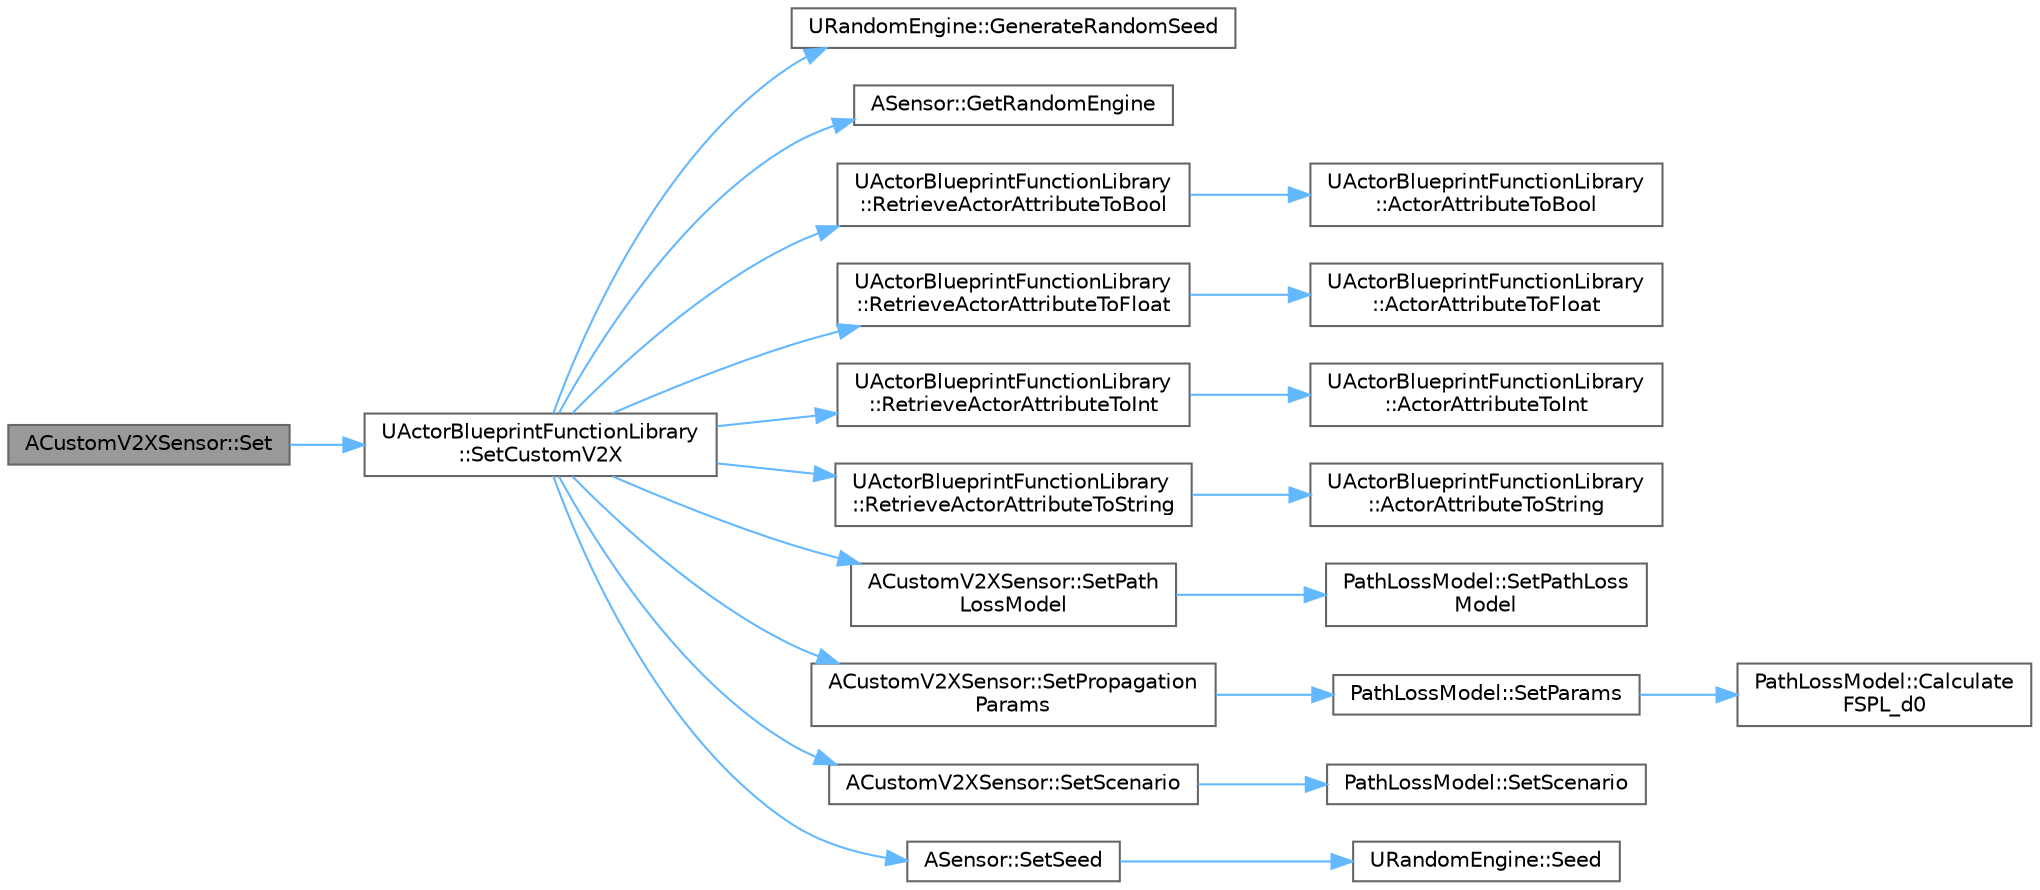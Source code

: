 digraph "ACustomV2XSensor::Set"
{
 // INTERACTIVE_SVG=YES
 // LATEX_PDF_SIZE
  bgcolor="transparent";
  edge [fontname=Helvetica,fontsize=10,labelfontname=Helvetica,labelfontsize=10];
  node [fontname=Helvetica,fontsize=10,shape=box,height=0.2,width=0.4];
  rankdir="LR";
  Node1 [id="Node000001",label="ACustomV2XSensor::Set",height=0.2,width=0.4,color="gray40", fillcolor="grey60", style="filled", fontcolor="black",tooltip=" "];
  Node1 -> Node2 [id="edge1_Node000001_Node000002",color="steelblue1",style="solid",tooltip=" "];
  Node2 [id="Node000002",label="UActorBlueprintFunctionLibrary\l::SetCustomV2X",height=0.2,width=0.4,color="grey40", fillcolor="white", style="filled",URL="$dd/da3/classUActorBlueprintFunctionLibrary.html#ac5ef7e7573d6e6798475a6e497458a11",tooltip=" "];
  Node2 -> Node3 [id="edge2_Node000002_Node000003",color="steelblue1",style="solid",tooltip=" "];
  Node3 [id="Node000003",label="URandomEngine::GenerateRandomSeed",height=0.2,width=0.4,color="grey40", fillcolor="white", style="filled",URL="$d2/d4b/classURandomEngine.html#ab2bf91a8e68643308ee2c4fbd638c4ce",tooltip="Generate a non-deterministic random seed."];
  Node2 -> Node4 [id="edge3_Node000002_Node000004",color="steelblue1",style="solid",tooltip=" "];
  Node4 [id="Node000004",label="ASensor::GetRandomEngine",height=0.2,width=0.4,color="grey40", fillcolor="white", style="filled",URL="$d3/d01/classASensor.html#abcb906d38dd041714fa0181fa8a65e58",tooltip=" "];
  Node2 -> Node5 [id="edge4_Node000002_Node000005",color="steelblue1",style="solid",tooltip=" "];
  Node5 [id="Node000005",label="UActorBlueprintFunctionLibrary\l::RetrieveActorAttributeToBool",height=0.2,width=0.4,color="grey40", fillcolor="white", style="filled",URL="$dd/da3/classUActorBlueprintFunctionLibrary.html#ae7e9b8e2c941f8665b7130e0f7f9844c",tooltip=" "];
  Node5 -> Node6 [id="edge5_Node000005_Node000006",color="steelblue1",style="solid",tooltip=" "];
  Node6 [id="Node000006",label="UActorBlueprintFunctionLibrary\l::ActorAttributeToBool",height=0.2,width=0.4,color="grey40", fillcolor="white", style="filled",URL="$dd/da3/classUActorBlueprintFunctionLibrary.html#a00e042d3bf321bb8a8a03df5609e9844",tooltip="============================================================================"];
  Node2 -> Node7 [id="edge6_Node000002_Node000007",color="steelblue1",style="solid",tooltip=" "];
  Node7 [id="Node000007",label="UActorBlueprintFunctionLibrary\l::RetrieveActorAttributeToFloat",height=0.2,width=0.4,color="grey40", fillcolor="white", style="filled",URL="$dd/da3/classUActorBlueprintFunctionLibrary.html#a9df033f51ecd7f941548826451bddb74",tooltip=" "];
  Node7 -> Node8 [id="edge7_Node000007_Node000008",color="steelblue1",style="solid",tooltip=" "];
  Node8 [id="Node000008",label="UActorBlueprintFunctionLibrary\l::ActorAttributeToFloat",height=0.2,width=0.4,color="grey40", fillcolor="white", style="filled",URL="$dd/da3/classUActorBlueprintFunctionLibrary.html#a2705e7880e0aaf440b869e95732c841a",tooltip=" "];
  Node2 -> Node9 [id="edge8_Node000002_Node000009",color="steelblue1",style="solid",tooltip=" "];
  Node9 [id="Node000009",label="UActorBlueprintFunctionLibrary\l::RetrieveActorAttributeToInt",height=0.2,width=0.4,color="grey40", fillcolor="white", style="filled",URL="$dd/da3/classUActorBlueprintFunctionLibrary.html#a133abaff7dac1fe73845d942c9305427",tooltip=" "];
  Node9 -> Node10 [id="edge9_Node000009_Node000010",color="steelblue1",style="solid",tooltip=" "];
  Node10 [id="Node000010",label="UActorBlueprintFunctionLibrary\l::ActorAttributeToInt",height=0.2,width=0.4,color="grey40", fillcolor="white", style="filled",URL="$dd/da3/classUActorBlueprintFunctionLibrary.html#ac6896b87d5fb6381abeec9b2ce40b868",tooltip=" "];
  Node2 -> Node11 [id="edge10_Node000002_Node000011",color="steelblue1",style="solid",tooltip=" "];
  Node11 [id="Node000011",label="UActorBlueprintFunctionLibrary\l::RetrieveActorAttributeToString",height=0.2,width=0.4,color="grey40", fillcolor="white", style="filled",URL="$dd/da3/classUActorBlueprintFunctionLibrary.html#a7b7a13caca875b188c8eb5106e9a36ad",tooltip=" "];
  Node11 -> Node12 [id="edge11_Node000011_Node000012",color="steelblue1",style="solid",tooltip=" "];
  Node12 [id="Node000012",label="UActorBlueprintFunctionLibrary\l::ActorAttributeToString",height=0.2,width=0.4,color="grey40", fillcolor="white", style="filled",URL="$dd/da3/classUActorBlueprintFunctionLibrary.html#a89e9c596e2e9b14f14f6448123e11dfd",tooltip=" "];
  Node2 -> Node13 [id="edge12_Node000002_Node000013",color="steelblue1",style="solid",tooltip=" "];
  Node13 [id="Node000013",label="ACustomV2XSensor::SetPath\lLossModel",height=0.2,width=0.4,color="grey40", fillcolor="white", style="filled",URL="$de/d1f/classACustomV2XSensor.html#a3ba4195612a710802ebd5ef27ab725a4",tooltip=" "];
  Node13 -> Node14 [id="edge13_Node000013_Node000014",color="steelblue1",style="solid",tooltip=" "];
  Node14 [id="Node000014",label="PathLossModel::SetPathLoss\lModel",height=0.2,width=0.4,color="grey40", fillcolor="white", style="filled",URL="$d8/d25/classPathLossModel.html#a5ae3536388a637001c092f704f2f030c",tooltip=" "];
  Node2 -> Node15 [id="edge14_Node000002_Node000015",color="steelblue1",style="solid",tooltip=" "];
  Node15 [id="Node000015",label="ACustomV2XSensor::SetPropagation\lParams",height=0.2,width=0.4,color="grey40", fillcolor="white", style="filled",URL="$de/d1f/classACustomV2XSensor.html#a538737e36d8f847494b88ade3698bc87",tooltip=" "];
  Node15 -> Node16 [id="edge15_Node000015_Node000016",color="steelblue1",style="solid",tooltip=" "];
  Node16 [id="Node000016",label="PathLossModel::SetParams",height=0.2,width=0.4,color="grey40", fillcolor="white", style="filled",URL="$d8/d25/classPathLossModel.html#a982e6e1a1dabee29d4f6e4d5ebeca81f",tooltip=" "];
  Node16 -> Node17 [id="edge16_Node000016_Node000017",color="steelblue1",style="solid",tooltip=" "];
  Node17 [id="Node000017",label="PathLossModel::Calculate\lFSPL_d0",height=0.2,width=0.4,color="grey40", fillcolor="white", style="filled",URL="$d8/d25/classPathLossModel.html#a2229873a1171d4ac6ba54577b079043b",tooltip=" "];
  Node2 -> Node18 [id="edge17_Node000002_Node000018",color="steelblue1",style="solid",tooltip=" "];
  Node18 [id="Node000018",label="ACustomV2XSensor::SetScenario",height=0.2,width=0.4,color="grey40", fillcolor="white", style="filled",URL="$de/d1f/classACustomV2XSensor.html#a68f9343718c424d18c5d34e24b34f66b",tooltip=" "];
  Node18 -> Node19 [id="edge18_Node000018_Node000019",color="steelblue1",style="solid",tooltip=" "];
  Node19 [id="Node000019",label="PathLossModel::SetScenario",height=0.2,width=0.4,color="grey40", fillcolor="white", style="filled",URL="$d8/d25/classPathLossModel.html#a3c2502ecbb64c55bd8447a06ac50b808",tooltip=" "];
  Node2 -> Node20 [id="edge19_Node000002_Node000020",color="steelblue1",style="solid",tooltip=" "];
  Node20 [id="Node000020",label="ASensor::SetSeed",height=0.2,width=0.4,color="grey40", fillcolor="white", style="filled",URL="$d3/d01/classASensor.html#afced2ac412dc1ef1a5c99e65e14f7340",tooltip=" "];
  Node20 -> Node21 [id="edge20_Node000020_Node000021",color="steelblue1",style="solid",tooltip=" "];
  Node21 [id="Node000021",label="URandomEngine::Seed",height=0.2,width=0.4,color="grey40", fillcolor="white", style="filled",URL="$d2/d4b/classURandomEngine.html#a0f8656d0f169c26c5b2f3b685d25e0eb",tooltip="Seed the random engine."];
}
